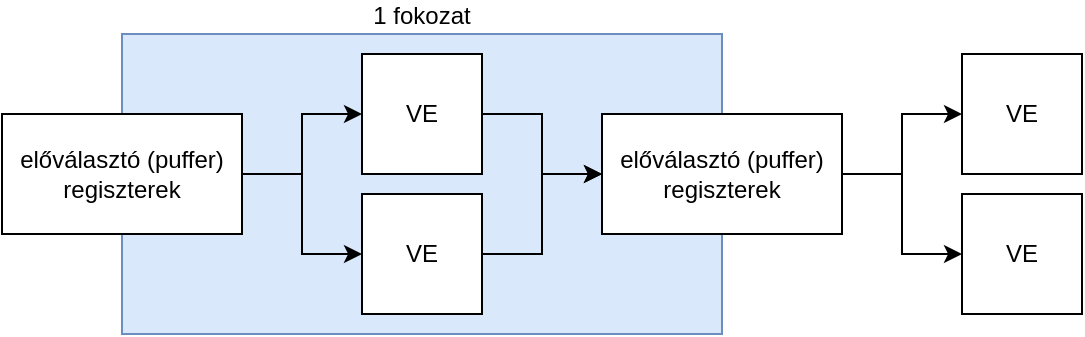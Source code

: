 <mxfile version="14.5.1" type="device"><diagram id="duNyV6TRmBT7HnkuJChb" name="Page-1"><mxGraphModel dx="1198" dy="623" grid="1" gridSize="10" guides="1" tooltips="1" connect="1" arrows="1" fold="1" page="1" pageScale="1" pageWidth="2336" pageHeight="1654" math="0" shadow="0"><root><mxCell id="0"/><mxCell id="1" parent="0"/><mxCell id="kK9AEgRDF5Wr0x662eEj-8" value="1 fokozat" style="rounded=0;whiteSpace=wrap;html=1;fillColor=#dae8fc;strokeColor=#6c8ebf;labelPosition=center;verticalLabelPosition=top;align=center;verticalAlign=bottom;" vertex="1" parent="1"><mxGeometry x="290" y="170" width="300" height="150" as="geometry"/></mxCell><mxCell id="kK9AEgRDF5Wr0x662eEj-3" style="edgeStyle=orthogonalEdgeStyle;rounded=0;orthogonalLoop=1;jettySize=auto;html=1;exitX=1;exitY=0.5;exitDx=0;exitDy=0;entryX=0;entryY=0.5;entryDx=0;entryDy=0;" edge="1" parent="1" source="kK9AEgRDF5Wr0x662eEj-1" target="kK9AEgRDF5Wr0x662eEj-2"><mxGeometry relative="1" as="geometry"/></mxCell><mxCell id="kK9AEgRDF5Wr0x662eEj-10" style="edgeStyle=orthogonalEdgeStyle;rounded=0;orthogonalLoop=1;jettySize=auto;html=1;" edge="1" parent="1" source="kK9AEgRDF5Wr0x662eEj-1" target="kK9AEgRDF5Wr0x662eEj-9"><mxGeometry relative="1" as="geometry"/></mxCell><mxCell id="kK9AEgRDF5Wr0x662eEj-1" value="&lt;div&gt;előválasztó (puffer)&lt;/div&gt;&lt;div&gt;regiszterek&lt;br&gt;&lt;/div&gt;" style="rounded=0;whiteSpace=wrap;html=1;" vertex="1" parent="1"><mxGeometry x="230" y="210" width="120" height="60" as="geometry"/></mxCell><mxCell id="kK9AEgRDF5Wr0x662eEj-7" style="edgeStyle=orthogonalEdgeStyle;rounded=0;orthogonalLoop=1;jettySize=auto;html=1;entryX=0;entryY=0.5;entryDx=0;entryDy=0;" edge="1" parent="1" source="kK9AEgRDF5Wr0x662eEj-2" target="kK9AEgRDF5Wr0x662eEj-5"><mxGeometry relative="1" as="geometry"/></mxCell><mxCell id="kK9AEgRDF5Wr0x662eEj-2" value="VE" style="rounded=0;whiteSpace=wrap;html=1;" vertex="1" parent="1"><mxGeometry x="410" y="180" width="60" height="60" as="geometry"/></mxCell><mxCell id="kK9AEgRDF5Wr0x662eEj-4" style="edgeStyle=orthogonalEdgeStyle;rounded=0;orthogonalLoop=1;jettySize=auto;html=1;exitX=1;exitY=0.5;exitDx=0;exitDy=0;entryX=0;entryY=0.5;entryDx=0;entryDy=0;" edge="1" parent="1" source="kK9AEgRDF5Wr0x662eEj-5" target="kK9AEgRDF5Wr0x662eEj-6"><mxGeometry relative="1" as="geometry"/></mxCell><mxCell id="kK9AEgRDF5Wr0x662eEj-13" style="edgeStyle=orthogonalEdgeStyle;rounded=0;orthogonalLoop=1;jettySize=auto;html=1;" edge="1" parent="1" source="kK9AEgRDF5Wr0x662eEj-5" target="kK9AEgRDF5Wr0x662eEj-12"><mxGeometry relative="1" as="geometry"/></mxCell><mxCell id="kK9AEgRDF5Wr0x662eEj-5" value="&lt;div&gt;előválasztó (puffer)&lt;/div&gt;&lt;div&gt;regiszterek&lt;br&gt;&lt;/div&gt;" style="rounded=0;whiteSpace=wrap;html=1;" vertex="1" parent="1"><mxGeometry x="530" y="210" width="120" height="60" as="geometry"/></mxCell><mxCell id="kK9AEgRDF5Wr0x662eEj-6" value="VE" style="rounded=0;whiteSpace=wrap;html=1;" vertex="1" parent="1"><mxGeometry x="710" y="180" width="60" height="60" as="geometry"/></mxCell><mxCell id="kK9AEgRDF5Wr0x662eEj-11" style="edgeStyle=orthogonalEdgeStyle;rounded=0;orthogonalLoop=1;jettySize=auto;html=1;" edge="1" parent="1" source="kK9AEgRDF5Wr0x662eEj-9" target="kK9AEgRDF5Wr0x662eEj-5"><mxGeometry relative="1" as="geometry"/></mxCell><mxCell id="kK9AEgRDF5Wr0x662eEj-9" value="VE" style="rounded=0;whiteSpace=wrap;html=1;" vertex="1" parent="1"><mxGeometry x="410" y="250" width="60" height="60" as="geometry"/></mxCell><mxCell id="kK9AEgRDF5Wr0x662eEj-12" value="VE" style="rounded=0;whiteSpace=wrap;html=1;" vertex="1" parent="1"><mxGeometry x="710" y="250" width="60" height="60" as="geometry"/></mxCell></root></mxGraphModel></diagram></mxfile>